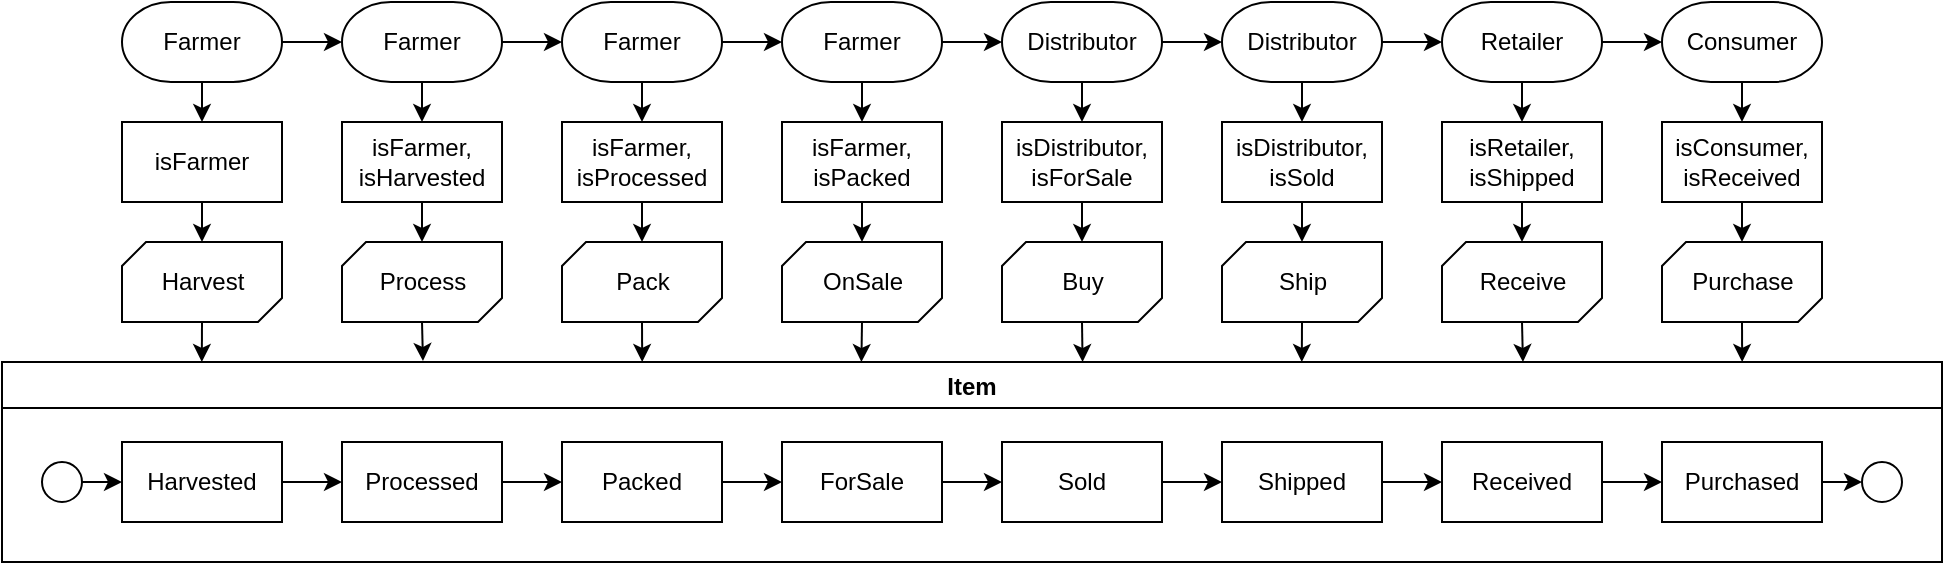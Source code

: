 <mxfile version="14.6.3" type="device"><diagram id="kgpKYQtTHZ0yAKxKKP6v" name="Page-1"><mxGraphModel dx="1188" dy="669" grid="1" gridSize="10" guides="1" tooltips="1" connect="1" arrows="1" fold="1" page="1" pageScale="1" pageWidth="1100" pageHeight="850" math="0" shadow="0"><root><mxCell id="0"/><mxCell id="1" parent="0"/><mxCell id="KwT8zNJNox7In9J1AaL--1" value="Item" style="swimlane;" vertex="1" parent="1"><mxGeometry x="20" y="300" width="970" height="100" as="geometry"/></mxCell><mxCell id="KwT8zNJNox7In9J1AaL--27" style="edgeStyle=orthogonalEdgeStyle;rounded=0;orthogonalLoop=1;jettySize=auto;html=1;exitX=1;exitY=0.5;exitDx=0;exitDy=0;entryX=0;entryY=0.5;entryDx=0;entryDy=0;" edge="1" parent="KwT8zNJNox7In9J1AaL--1" source="KwT8zNJNox7In9J1AaL--7" target="KwT8zNJNox7In9J1AaL--15"><mxGeometry relative="1" as="geometry"/></mxCell><mxCell id="KwT8zNJNox7In9J1AaL--7" value="Harvested" style="rounded=0;whiteSpace=wrap;html=1;strokeWidth=1;" vertex="1" parent="KwT8zNJNox7In9J1AaL--1"><mxGeometry x="60" y="40" width="80" height="40" as="geometry"/></mxCell><mxCell id="KwT8zNJNox7In9J1AaL--28" style="edgeStyle=orthogonalEdgeStyle;rounded=0;orthogonalLoop=1;jettySize=auto;html=1;exitX=1;exitY=0.5;exitDx=0;exitDy=0;entryX=0;entryY=0.5;entryDx=0;entryDy=0;" edge="1" parent="KwT8zNJNox7In9J1AaL--1" source="KwT8zNJNox7In9J1AaL--15" target="KwT8zNJNox7In9J1AaL--17"><mxGeometry relative="1" as="geometry"/></mxCell><mxCell id="KwT8zNJNox7In9J1AaL--15" value="Processed" style="rounded=0;whiteSpace=wrap;html=1;strokeWidth=1;" vertex="1" parent="KwT8zNJNox7In9J1AaL--1"><mxGeometry x="170" y="40" width="80" height="40" as="geometry"/></mxCell><mxCell id="KwT8zNJNox7In9J1AaL--29" style="edgeStyle=orthogonalEdgeStyle;rounded=0;orthogonalLoop=1;jettySize=auto;html=1;exitX=1;exitY=0.5;exitDx=0;exitDy=0;entryX=0;entryY=0.5;entryDx=0;entryDy=0;" edge="1" parent="KwT8zNJNox7In9J1AaL--1" source="KwT8zNJNox7In9J1AaL--17" target="KwT8zNJNox7In9J1AaL--18"><mxGeometry relative="1" as="geometry"/></mxCell><mxCell id="KwT8zNJNox7In9J1AaL--17" value="Packed" style="rounded=0;whiteSpace=wrap;html=1;strokeWidth=1;" vertex="1" parent="KwT8zNJNox7In9J1AaL--1"><mxGeometry x="280" y="40" width="80" height="40" as="geometry"/></mxCell><mxCell id="KwT8zNJNox7In9J1AaL--30" style="edgeStyle=orthogonalEdgeStyle;rounded=0;orthogonalLoop=1;jettySize=auto;html=1;exitX=1;exitY=0.5;exitDx=0;exitDy=0;entryX=0;entryY=0.5;entryDx=0;entryDy=0;" edge="1" parent="KwT8zNJNox7In9J1AaL--1" source="KwT8zNJNox7In9J1AaL--18" target="KwT8zNJNox7In9J1AaL--19"><mxGeometry relative="1" as="geometry"/></mxCell><mxCell id="KwT8zNJNox7In9J1AaL--18" value="ForSale" style="rounded=0;whiteSpace=wrap;html=1;strokeWidth=1;" vertex="1" parent="KwT8zNJNox7In9J1AaL--1"><mxGeometry x="390" y="40" width="80" height="40" as="geometry"/></mxCell><mxCell id="KwT8zNJNox7In9J1AaL--31" style="edgeStyle=orthogonalEdgeStyle;rounded=0;orthogonalLoop=1;jettySize=auto;html=1;exitX=1;exitY=0.5;exitDx=0;exitDy=0;entryX=0;entryY=0.5;entryDx=0;entryDy=0;" edge="1" parent="KwT8zNJNox7In9J1AaL--1" source="KwT8zNJNox7In9J1AaL--19" target="KwT8zNJNox7In9J1AaL--20"><mxGeometry relative="1" as="geometry"/></mxCell><mxCell id="KwT8zNJNox7In9J1AaL--19" value="Sold" style="rounded=0;whiteSpace=wrap;html=1;strokeWidth=1;" vertex="1" parent="KwT8zNJNox7In9J1AaL--1"><mxGeometry x="500" y="40" width="80" height="40" as="geometry"/></mxCell><mxCell id="KwT8zNJNox7In9J1AaL--32" style="edgeStyle=orthogonalEdgeStyle;rounded=0;orthogonalLoop=1;jettySize=auto;html=1;exitX=1;exitY=0.5;exitDx=0;exitDy=0;entryX=0;entryY=0.5;entryDx=0;entryDy=0;" edge="1" parent="KwT8zNJNox7In9J1AaL--1" source="KwT8zNJNox7In9J1AaL--20" target="KwT8zNJNox7In9J1AaL--21"><mxGeometry relative="1" as="geometry"/></mxCell><mxCell id="KwT8zNJNox7In9J1AaL--20" value="Shipped" style="rounded=0;whiteSpace=wrap;html=1;strokeWidth=1;" vertex="1" parent="KwT8zNJNox7In9J1AaL--1"><mxGeometry x="610" y="40" width="80" height="40" as="geometry"/></mxCell><mxCell id="KwT8zNJNox7In9J1AaL--33" style="edgeStyle=orthogonalEdgeStyle;rounded=0;orthogonalLoop=1;jettySize=auto;html=1;exitX=1;exitY=0.5;exitDx=0;exitDy=0;entryX=0;entryY=0.5;entryDx=0;entryDy=0;" edge="1" parent="KwT8zNJNox7In9J1AaL--1" source="KwT8zNJNox7In9J1AaL--21" target="KwT8zNJNox7In9J1AaL--22"><mxGeometry relative="1" as="geometry"/></mxCell><mxCell id="KwT8zNJNox7In9J1AaL--21" value="Received" style="rounded=0;whiteSpace=wrap;html=1;strokeWidth=1;" vertex="1" parent="KwT8zNJNox7In9J1AaL--1"><mxGeometry x="720" y="40" width="80" height="40" as="geometry"/></mxCell><mxCell id="KwT8zNJNox7In9J1AaL--35" style="edgeStyle=orthogonalEdgeStyle;rounded=0;orthogonalLoop=1;jettySize=auto;html=1;exitX=1;exitY=0.5;exitDx=0;exitDy=0;entryX=0;entryY=0.5;entryDx=0;entryDy=0;" edge="1" parent="KwT8zNJNox7In9J1AaL--1" source="KwT8zNJNox7In9J1AaL--22" target="KwT8zNJNox7In9J1AaL--26"><mxGeometry relative="1" as="geometry"/></mxCell><mxCell id="KwT8zNJNox7In9J1AaL--22" value="Purchased" style="rounded=0;whiteSpace=wrap;html=1;strokeWidth=1;" vertex="1" parent="KwT8zNJNox7In9J1AaL--1"><mxGeometry x="830" y="40" width="80" height="40" as="geometry"/></mxCell><mxCell id="KwT8zNJNox7In9J1AaL--34" style="edgeStyle=orthogonalEdgeStyle;rounded=0;orthogonalLoop=1;jettySize=auto;html=1;exitX=1;exitY=0.5;exitDx=0;exitDy=0;entryX=0;entryY=0.5;entryDx=0;entryDy=0;" edge="1" parent="KwT8zNJNox7In9J1AaL--1" source="KwT8zNJNox7In9J1AaL--24" target="KwT8zNJNox7In9J1AaL--7"><mxGeometry relative="1" as="geometry"/></mxCell><mxCell id="KwT8zNJNox7In9J1AaL--24" value="" style="ellipse;whiteSpace=wrap;html=1;aspect=fixed;strokeWidth=1;" vertex="1" parent="KwT8zNJNox7In9J1AaL--1"><mxGeometry x="20" y="50" width="20" height="20" as="geometry"/></mxCell><mxCell id="KwT8zNJNox7In9J1AaL--26" value="" style="ellipse;whiteSpace=wrap;html=1;aspect=fixed;strokeWidth=1;" vertex="1" parent="KwT8zNJNox7In9J1AaL--1"><mxGeometry x="930" y="50" width="20" height="20" as="geometry"/></mxCell><mxCell id="KwT8zNJNox7In9J1AaL--8" style="edgeStyle=orthogonalEdgeStyle;rounded=0;orthogonalLoop=1;jettySize=auto;html=1;exitX=0.5;exitY=1;exitDx=0;exitDy=0;exitPerimeter=0;entryX=0.5;entryY=0;entryDx=0;entryDy=0;" edge="1" parent="1" source="KwT8zNJNox7In9J1AaL--4" target="KwT8zNJNox7In9J1AaL--5"><mxGeometry relative="1" as="geometry"/></mxCell><mxCell id="KwT8zNJNox7In9J1AaL--37" style="edgeStyle=orthogonalEdgeStyle;rounded=0;orthogonalLoop=1;jettySize=auto;html=1;exitX=1;exitY=0.5;exitDx=0;exitDy=0;exitPerimeter=0;entryX=0;entryY=0.5;entryDx=0;entryDy=0;entryPerimeter=0;" edge="1" parent="1" source="KwT8zNJNox7In9J1AaL--4" target="KwT8zNJNox7In9J1AaL--11"><mxGeometry relative="1" as="geometry"/></mxCell><mxCell id="KwT8zNJNox7In9J1AaL--4" value="Farmer" style="strokeWidth=1;html=1;shape=mxgraph.flowchart.terminator;whiteSpace=wrap;" vertex="1" parent="1"><mxGeometry x="80" y="120" width="80" height="40" as="geometry"/></mxCell><mxCell id="KwT8zNJNox7In9J1AaL--9" style="edgeStyle=orthogonalEdgeStyle;rounded=0;orthogonalLoop=1;jettySize=auto;html=1;exitX=0.5;exitY=1;exitDx=0;exitDy=0;entryX=0.5;entryY=0;entryDx=0;entryDy=0;entryPerimeter=0;" edge="1" parent="1" source="KwT8zNJNox7In9J1AaL--5" target="KwT8zNJNox7In9J1AaL--6"><mxGeometry relative="1" as="geometry"/></mxCell><mxCell id="KwT8zNJNox7In9J1AaL--5" value="isFarmer" style="rounded=0;whiteSpace=wrap;html=1;strokeWidth=1;" vertex="1" parent="1"><mxGeometry x="80" y="180" width="80" height="40" as="geometry"/></mxCell><mxCell id="KwT8zNJNox7In9J1AaL--75" style="edgeStyle=orthogonalEdgeStyle;rounded=0;orthogonalLoop=1;jettySize=auto;html=1;exitX=0.5;exitY=1;exitDx=0;exitDy=0;exitPerimeter=0;entryX=0.103;entryY=0;entryDx=0;entryDy=0;entryPerimeter=0;" edge="1" parent="1" source="KwT8zNJNox7In9J1AaL--6" target="KwT8zNJNox7In9J1AaL--1"><mxGeometry relative="1" as="geometry"/></mxCell><mxCell id="KwT8zNJNox7In9J1AaL--6" value="Harvest" style="verticalLabelPosition=middle;verticalAlign=middle;html=1;shape=mxgraph.basic.diag_snip_rect;dx=6;strokeWidth=1;labelPosition=center;align=center;" vertex="1" parent="1"><mxGeometry x="80" y="240" width="80" height="40" as="geometry"/></mxCell><mxCell id="KwT8zNJNox7In9J1AaL--10" style="edgeStyle=orthogonalEdgeStyle;rounded=0;orthogonalLoop=1;jettySize=auto;html=1;exitX=0.5;exitY=1;exitDx=0;exitDy=0;exitPerimeter=0;entryX=0.5;entryY=0;entryDx=0;entryDy=0;" edge="1" parent="1" source="KwT8zNJNox7In9J1AaL--11" target="KwT8zNJNox7In9J1AaL--13"><mxGeometry relative="1" as="geometry"/></mxCell><mxCell id="KwT8zNJNox7In9J1AaL--68" style="edgeStyle=orthogonalEdgeStyle;rounded=0;orthogonalLoop=1;jettySize=auto;html=1;exitX=1;exitY=0.5;exitDx=0;exitDy=0;exitPerimeter=0;entryX=0;entryY=0.5;entryDx=0;entryDy=0;entryPerimeter=0;" edge="1" parent="1" source="KwT8zNJNox7In9J1AaL--11" target="KwT8zNJNox7In9J1AaL--39"><mxGeometry relative="1" as="geometry"/></mxCell><mxCell id="KwT8zNJNox7In9J1AaL--11" value="Farmer" style="strokeWidth=1;html=1;shape=mxgraph.flowchart.terminator;whiteSpace=wrap;" vertex="1" parent="1"><mxGeometry x="190" y="120" width="80" height="40" as="geometry"/></mxCell><mxCell id="KwT8zNJNox7In9J1AaL--12" style="edgeStyle=orthogonalEdgeStyle;rounded=0;orthogonalLoop=1;jettySize=auto;html=1;exitX=0.5;exitY=1;exitDx=0;exitDy=0;entryX=0.5;entryY=0;entryDx=0;entryDy=0;entryPerimeter=0;" edge="1" parent="1" source="KwT8zNJNox7In9J1AaL--13" target="KwT8zNJNox7In9J1AaL--14"><mxGeometry relative="1" as="geometry"/></mxCell><mxCell id="KwT8zNJNox7In9J1AaL--13" value="isFarmer,&lt;br&gt;isHarvested" style="rounded=0;whiteSpace=wrap;html=1;strokeWidth=1;" vertex="1" parent="1"><mxGeometry x="190" y="180" width="80" height="40" as="geometry"/></mxCell><mxCell id="KwT8zNJNox7In9J1AaL--76" style="edgeStyle=orthogonalEdgeStyle;rounded=0;orthogonalLoop=1;jettySize=auto;html=1;exitX=0.5;exitY=1;exitDx=0;exitDy=0;exitPerimeter=0;entryX=0.217;entryY=-0.005;entryDx=0;entryDy=0;entryPerimeter=0;" edge="1" parent="1" source="KwT8zNJNox7In9J1AaL--14" target="KwT8zNJNox7In9J1AaL--1"><mxGeometry relative="1" as="geometry"/></mxCell><mxCell id="KwT8zNJNox7In9J1AaL--14" value="Process" style="verticalLabelPosition=middle;verticalAlign=middle;html=1;shape=mxgraph.basic.diag_snip_rect;dx=6;strokeWidth=1;labelPosition=center;align=center;" vertex="1" parent="1"><mxGeometry x="190" y="240" width="80" height="40" as="geometry"/></mxCell><mxCell id="KwT8zNJNox7In9J1AaL--38" style="edgeStyle=orthogonalEdgeStyle;rounded=0;orthogonalLoop=1;jettySize=auto;html=1;exitX=0.5;exitY=1;exitDx=0;exitDy=0;exitPerimeter=0;entryX=0.5;entryY=0;entryDx=0;entryDy=0;" edge="1" parent="1" source="KwT8zNJNox7In9J1AaL--39" target="KwT8zNJNox7In9J1AaL--41"><mxGeometry relative="1" as="geometry"/></mxCell><mxCell id="KwT8zNJNox7In9J1AaL--69" style="edgeStyle=orthogonalEdgeStyle;rounded=0;orthogonalLoop=1;jettySize=auto;html=1;exitX=1;exitY=0.5;exitDx=0;exitDy=0;exitPerimeter=0;entryX=0;entryY=0.5;entryDx=0;entryDy=0;entryPerimeter=0;" edge="1" parent="1" source="KwT8zNJNox7In9J1AaL--39" target="KwT8zNJNox7In9J1AaL--44"><mxGeometry relative="1" as="geometry"/></mxCell><mxCell id="KwT8zNJNox7In9J1AaL--39" value="Farmer" style="strokeWidth=1;html=1;shape=mxgraph.flowchart.terminator;whiteSpace=wrap;" vertex="1" parent="1"><mxGeometry x="300" y="120" width="80" height="40" as="geometry"/></mxCell><mxCell id="KwT8zNJNox7In9J1AaL--40" style="edgeStyle=orthogonalEdgeStyle;rounded=0;orthogonalLoop=1;jettySize=auto;html=1;exitX=0.5;exitY=1;exitDx=0;exitDy=0;entryX=0.5;entryY=0;entryDx=0;entryDy=0;entryPerimeter=0;" edge="1" parent="1" source="KwT8zNJNox7In9J1AaL--41" target="KwT8zNJNox7In9J1AaL--42"><mxGeometry relative="1" as="geometry"/></mxCell><mxCell id="KwT8zNJNox7In9J1AaL--41" value="isFarmer,&lt;br&gt;isProcessed" style="rounded=0;whiteSpace=wrap;html=1;strokeWidth=1;" vertex="1" parent="1"><mxGeometry x="300" y="180" width="80" height="40" as="geometry"/></mxCell><mxCell id="KwT8zNJNox7In9J1AaL--77" style="edgeStyle=orthogonalEdgeStyle;rounded=0;orthogonalLoop=1;jettySize=auto;html=1;exitX=0.5;exitY=1;exitDx=0;exitDy=0;exitPerimeter=0;entryX=0.33;entryY=0;entryDx=0;entryDy=0;entryPerimeter=0;" edge="1" parent="1" source="KwT8zNJNox7In9J1AaL--42" target="KwT8zNJNox7In9J1AaL--1"><mxGeometry relative="1" as="geometry"/></mxCell><mxCell id="KwT8zNJNox7In9J1AaL--42" value="Pack" style="verticalLabelPosition=middle;verticalAlign=middle;html=1;shape=mxgraph.basic.diag_snip_rect;dx=6;strokeWidth=1;labelPosition=center;align=center;" vertex="1" parent="1"><mxGeometry x="300" y="240" width="80" height="40" as="geometry"/></mxCell><mxCell id="KwT8zNJNox7In9J1AaL--43" style="edgeStyle=orthogonalEdgeStyle;rounded=0;orthogonalLoop=1;jettySize=auto;html=1;exitX=0.5;exitY=1;exitDx=0;exitDy=0;exitPerimeter=0;entryX=0.5;entryY=0;entryDx=0;entryDy=0;" edge="1" parent="1" source="KwT8zNJNox7In9J1AaL--44" target="KwT8zNJNox7In9J1AaL--46"><mxGeometry relative="1" as="geometry"/></mxCell><mxCell id="KwT8zNJNox7In9J1AaL--70" style="edgeStyle=orthogonalEdgeStyle;rounded=0;orthogonalLoop=1;jettySize=auto;html=1;exitX=1;exitY=0.5;exitDx=0;exitDy=0;exitPerimeter=0;entryX=0;entryY=0.5;entryDx=0;entryDy=0;entryPerimeter=0;" edge="1" parent="1" source="KwT8zNJNox7In9J1AaL--44" target="KwT8zNJNox7In9J1AaL--49"><mxGeometry relative="1" as="geometry"/></mxCell><mxCell id="KwT8zNJNox7In9J1AaL--44" value="Farmer" style="strokeWidth=1;html=1;shape=mxgraph.flowchart.terminator;whiteSpace=wrap;" vertex="1" parent="1"><mxGeometry x="410" y="120" width="80" height="40" as="geometry"/></mxCell><mxCell id="KwT8zNJNox7In9J1AaL--45" style="edgeStyle=orthogonalEdgeStyle;rounded=0;orthogonalLoop=1;jettySize=auto;html=1;exitX=0.5;exitY=1;exitDx=0;exitDy=0;entryX=0.5;entryY=0;entryDx=0;entryDy=0;entryPerimeter=0;" edge="1" parent="1" source="KwT8zNJNox7In9J1AaL--46" target="KwT8zNJNox7In9J1AaL--47"><mxGeometry relative="1" as="geometry"/></mxCell><mxCell id="KwT8zNJNox7In9J1AaL--46" value="isFarmer,&lt;br&gt;isPacked" style="rounded=0;whiteSpace=wrap;html=1;strokeWidth=1;" vertex="1" parent="1"><mxGeometry x="410" y="180" width="80" height="40" as="geometry"/></mxCell><mxCell id="KwT8zNJNox7In9J1AaL--78" style="edgeStyle=orthogonalEdgeStyle;rounded=0;orthogonalLoop=1;jettySize=auto;html=1;exitX=0.5;exitY=1;exitDx=0;exitDy=0;exitPerimeter=0;entryX=0.443;entryY=0;entryDx=0;entryDy=0;entryPerimeter=0;" edge="1" parent="1" source="KwT8zNJNox7In9J1AaL--47" target="KwT8zNJNox7In9J1AaL--1"><mxGeometry relative="1" as="geometry"/></mxCell><mxCell id="KwT8zNJNox7In9J1AaL--47" value="OnSale" style="verticalLabelPosition=middle;verticalAlign=middle;html=1;shape=mxgraph.basic.diag_snip_rect;dx=6;strokeWidth=1;labelPosition=center;align=center;" vertex="1" parent="1"><mxGeometry x="410" y="240" width="80" height="40" as="geometry"/></mxCell><mxCell id="KwT8zNJNox7In9J1AaL--48" style="edgeStyle=orthogonalEdgeStyle;rounded=0;orthogonalLoop=1;jettySize=auto;html=1;exitX=0.5;exitY=1;exitDx=0;exitDy=0;exitPerimeter=0;entryX=0.5;entryY=0;entryDx=0;entryDy=0;" edge="1" parent="1" source="KwT8zNJNox7In9J1AaL--49" target="KwT8zNJNox7In9J1AaL--51"><mxGeometry relative="1" as="geometry"/></mxCell><mxCell id="KwT8zNJNox7In9J1AaL--71" style="edgeStyle=orthogonalEdgeStyle;rounded=0;orthogonalLoop=1;jettySize=auto;html=1;exitX=1;exitY=0.5;exitDx=0;exitDy=0;exitPerimeter=0;entryX=0;entryY=0.5;entryDx=0;entryDy=0;entryPerimeter=0;" edge="1" parent="1" source="KwT8zNJNox7In9J1AaL--49" target="KwT8zNJNox7In9J1AaL--54"><mxGeometry relative="1" as="geometry"/></mxCell><mxCell id="KwT8zNJNox7In9J1AaL--49" value="Distributor" style="strokeWidth=1;html=1;shape=mxgraph.flowchart.terminator;whiteSpace=wrap;" vertex="1" parent="1"><mxGeometry x="520" y="120" width="80" height="40" as="geometry"/></mxCell><mxCell id="KwT8zNJNox7In9J1AaL--50" style="edgeStyle=orthogonalEdgeStyle;rounded=0;orthogonalLoop=1;jettySize=auto;html=1;exitX=0.5;exitY=1;exitDx=0;exitDy=0;entryX=0.5;entryY=0;entryDx=0;entryDy=0;entryPerimeter=0;" edge="1" parent="1" source="KwT8zNJNox7In9J1AaL--51" target="KwT8zNJNox7In9J1AaL--52"><mxGeometry relative="1" as="geometry"/></mxCell><mxCell id="KwT8zNJNox7In9J1AaL--51" value="isDistributor,&lt;br&gt;isForSale" style="rounded=0;whiteSpace=wrap;html=1;strokeWidth=1;" vertex="1" parent="1"><mxGeometry x="520" y="180" width="80" height="40" as="geometry"/></mxCell><mxCell id="KwT8zNJNox7In9J1AaL--79" style="edgeStyle=orthogonalEdgeStyle;rounded=0;orthogonalLoop=1;jettySize=auto;html=1;exitX=0.5;exitY=1;exitDx=0;exitDy=0;exitPerimeter=0;entryX=0.557;entryY=0;entryDx=0;entryDy=0;entryPerimeter=0;" edge="1" parent="1" source="KwT8zNJNox7In9J1AaL--52" target="KwT8zNJNox7In9J1AaL--1"><mxGeometry relative="1" as="geometry"/></mxCell><mxCell id="KwT8zNJNox7In9J1AaL--52" value="Buy" style="verticalLabelPosition=middle;verticalAlign=middle;html=1;shape=mxgraph.basic.diag_snip_rect;dx=6;strokeWidth=1;labelPosition=center;align=center;" vertex="1" parent="1"><mxGeometry x="520" y="240" width="80" height="40" as="geometry"/></mxCell><mxCell id="KwT8zNJNox7In9J1AaL--53" style="edgeStyle=orthogonalEdgeStyle;rounded=0;orthogonalLoop=1;jettySize=auto;html=1;exitX=0.5;exitY=1;exitDx=0;exitDy=0;exitPerimeter=0;entryX=0.5;entryY=0;entryDx=0;entryDy=0;" edge="1" parent="1" source="KwT8zNJNox7In9J1AaL--54" target="KwT8zNJNox7In9J1AaL--56"><mxGeometry relative="1" as="geometry"/></mxCell><mxCell id="KwT8zNJNox7In9J1AaL--72" style="edgeStyle=orthogonalEdgeStyle;rounded=0;orthogonalLoop=1;jettySize=auto;html=1;exitX=1;exitY=0.5;exitDx=0;exitDy=0;exitPerimeter=0;entryX=0;entryY=0.5;entryDx=0;entryDy=0;entryPerimeter=0;" edge="1" parent="1" source="KwT8zNJNox7In9J1AaL--54" target="KwT8zNJNox7In9J1AaL--59"><mxGeometry relative="1" as="geometry"/></mxCell><mxCell id="KwT8zNJNox7In9J1AaL--54" value="Distributor" style="strokeWidth=1;html=1;shape=mxgraph.flowchart.terminator;whiteSpace=wrap;" vertex="1" parent="1"><mxGeometry x="630" y="120" width="80" height="40" as="geometry"/></mxCell><mxCell id="KwT8zNJNox7In9J1AaL--55" style="edgeStyle=orthogonalEdgeStyle;rounded=0;orthogonalLoop=1;jettySize=auto;html=1;exitX=0.5;exitY=1;exitDx=0;exitDy=0;entryX=0.5;entryY=0;entryDx=0;entryDy=0;entryPerimeter=0;" edge="1" parent="1" source="KwT8zNJNox7In9J1AaL--56" target="KwT8zNJNox7In9J1AaL--57"><mxGeometry relative="1" as="geometry"/></mxCell><mxCell id="KwT8zNJNox7In9J1AaL--56" value="isDistributor,&lt;br&gt;isSold" style="rounded=0;whiteSpace=wrap;html=1;strokeWidth=1;" vertex="1" parent="1"><mxGeometry x="630" y="180" width="80" height="40" as="geometry"/></mxCell><mxCell id="KwT8zNJNox7In9J1AaL--83" style="edgeStyle=orthogonalEdgeStyle;rounded=0;orthogonalLoop=1;jettySize=auto;html=1;exitX=0.5;exitY=1;exitDx=0;exitDy=0;exitPerimeter=0;entryX=0.67;entryY=0;entryDx=0;entryDy=0;entryPerimeter=0;" edge="1" parent="1" source="KwT8zNJNox7In9J1AaL--57" target="KwT8zNJNox7In9J1AaL--1"><mxGeometry relative="1" as="geometry"/></mxCell><mxCell id="KwT8zNJNox7In9J1AaL--57" value="Ship" style="verticalLabelPosition=middle;verticalAlign=middle;html=1;shape=mxgraph.basic.diag_snip_rect;dx=6;strokeWidth=1;labelPosition=center;align=center;" vertex="1" parent="1"><mxGeometry x="630" y="240" width="80" height="40" as="geometry"/></mxCell><mxCell id="KwT8zNJNox7In9J1AaL--58" style="edgeStyle=orthogonalEdgeStyle;rounded=0;orthogonalLoop=1;jettySize=auto;html=1;exitX=0.5;exitY=1;exitDx=0;exitDy=0;exitPerimeter=0;entryX=0.5;entryY=0;entryDx=0;entryDy=0;" edge="1" parent="1" source="KwT8zNJNox7In9J1AaL--59" target="KwT8zNJNox7In9J1AaL--61"><mxGeometry relative="1" as="geometry"/></mxCell><mxCell id="KwT8zNJNox7In9J1AaL--73" style="edgeStyle=orthogonalEdgeStyle;rounded=0;orthogonalLoop=1;jettySize=auto;html=1;exitX=1;exitY=0.5;exitDx=0;exitDy=0;exitPerimeter=0;entryX=0;entryY=0.5;entryDx=0;entryDy=0;entryPerimeter=0;" edge="1" parent="1" source="KwT8zNJNox7In9J1AaL--59" target="KwT8zNJNox7In9J1AaL--64"><mxGeometry relative="1" as="geometry"/></mxCell><mxCell id="KwT8zNJNox7In9J1AaL--59" value="Retailer" style="strokeWidth=1;html=1;shape=mxgraph.flowchart.terminator;whiteSpace=wrap;" vertex="1" parent="1"><mxGeometry x="740" y="120" width="80" height="40" as="geometry"/></mxCell><mxCell id="KwT8zNJNox7In9J1AaL--60" style="edgeStyle=orthogonalEdgeStyle;rounded=0;orthogonalLoop=1;jettySize=auto;html=1;exitX=0.5;exitY=1;exitDx=0;exitDy=0;entryX=0.5;entryY=0;entryDx=0;entryDy=0;entryPerimeter=0;" edge="1" parent="1" source="KwT8zNJNox7In9J1AaL--61" target="KwT8zNJNox7In9J1AaL--62"><mxGeometry relative="1" as="geometry"/></mxCell><mxCell id="KwT8zNJNox7In9J1AaL--61" value="isRetailer,&lt;br&gt;isShipped" style="rounded=0;whiteSpace=wrap;html=1;strokeWidth=1;" vertex="1" parent="1"><mxGeometry x="740" y="180" width="80" height="40" as="geometry"/></mxCell><mxCell id="KwT8zNJNox7In9J1AaL--84" style="edgeStyle=orthogonalEdgeStyle;rounded=0;orthogonalLoop=1;jettySize=auto;html=1;exitX=0.5;exitY=1;exitDx=0;exitDy=0;exitPerimeter=0;entryX=0.784;entryY=0;entryDx=0;entryDy=0;entryPerimeter=0;" edge="1" parent="1" source="KwT8zNJNox7In9J1AaL--62" target="KwT8zNJNox7In9J1AaL--1"><mxGeometry relative="1" as="geometry"/></mxCell><mxCell id="KwT8zNJNox7In9J1AaL--62" value="Receive" style="verticalLabelPosition=middle;verticalAlign=middle;html=1;shape=mxgraph.basic.diag_snip_rect;dx=6;strokeWidth=1;labelPosition=center;align=center;" vertex="1" parent="1"><mxGeometry x="740" y="240" width="80" height="40" as="geometry"/></mxCell><mxCell id="KwT8zNJNox7In9J1AaL--63" style="edgeStyle=orthogonalEdgeStyle;rounded=0;orthogonalLoop=1;jettySize=auto;html=1;exitX=0.5;exitY=1;exitDx=0;exitDy=0;exitPerimeter=0;entryX=0.5;entryY=0;entryDx=0;entryDy=0;" edge="1" parent="1" source="KwT8zNJNox7In9J1AaL--64" target="KwT8zNJNox7In9J1AaL--66"><mxGeometry relative="1" as="geometry"/></mxCell><mxCell id="KwT8zNJNox7In9J1AaL--64" value="Consumer" style="strokeWidth=1;html=1;shape=mxgraph.flowchart.terminator;whiteSpace=wrap;" vertex="1" parent="1"><mxGeometry x="850" y="120" width="80" height="40" as="geometry"/></mxCell><mxCell id="KwT8zNJNox7In9J1AaL--65" style="edgeStyle=orthogonalEdgeStyle;rounded=0;orthogonalLoop=1;jettySize=auto;html=1;exitX=0.5;exitY=1;exitDx=0;exitDy=0;entryX=0.5;entryY=0;entryDx=0;entryDy=0;entryPerimeter=0;" edge="1" parent="1" source="KwT8zNJNox7In9J1AaL--66" target="KwT8zNJNox7In9J1AaL--67"><mxGeometry relative="1" as="geometry"/></mxCell><mxCell id="KwT8zNJNox7In9J1AaL--66" value="isConsumer,&lt;br&gt;isReceived" style="rounded=0;whiteSpace=wrap;html=1;strokeWidth=1;" vertex="1" parent="1"><mxGeometry x="850" y="180" width="80" height="40" as="geometry"/></mxCell><mxCell id="KwT8zNJNox7In9J1AaL--85" style="edgeStyle=orthogonalEdgeStyle;rounded=0;orthogonalLoop=1;jettySize=auto;html=1;exitX=0.5;exitY=1;exitDx=0;exitDy=0;exitPerimeter=0;entryX=0.897;entryY=0;entryDx=0;entryDy=0;entryPerimeter=0;" edge="1" parent="1" source="KwT8zNJNox7In9J1AaL--67" target="KwT8zNJNox7In9J1AaL--1"><mxGeometry relative="1" as="geometry"/></mxCell><mxCell id="KwT8zNJNox7In9J1AaL--67" value="Purchase" style="verticalLabelPosition=middle;verticalAlign=middle;html=1;shape=mxgraph.basic.diag_snip_rect;dx=6;strokeWidth=1;labelPosition=center;align=center;" vertex="1" parent="1"><mxGeometry x="850" y="240" width="80" height="40" as="geometry"/></mxCell></root></mxGraphModel></diagram></mxfile>
